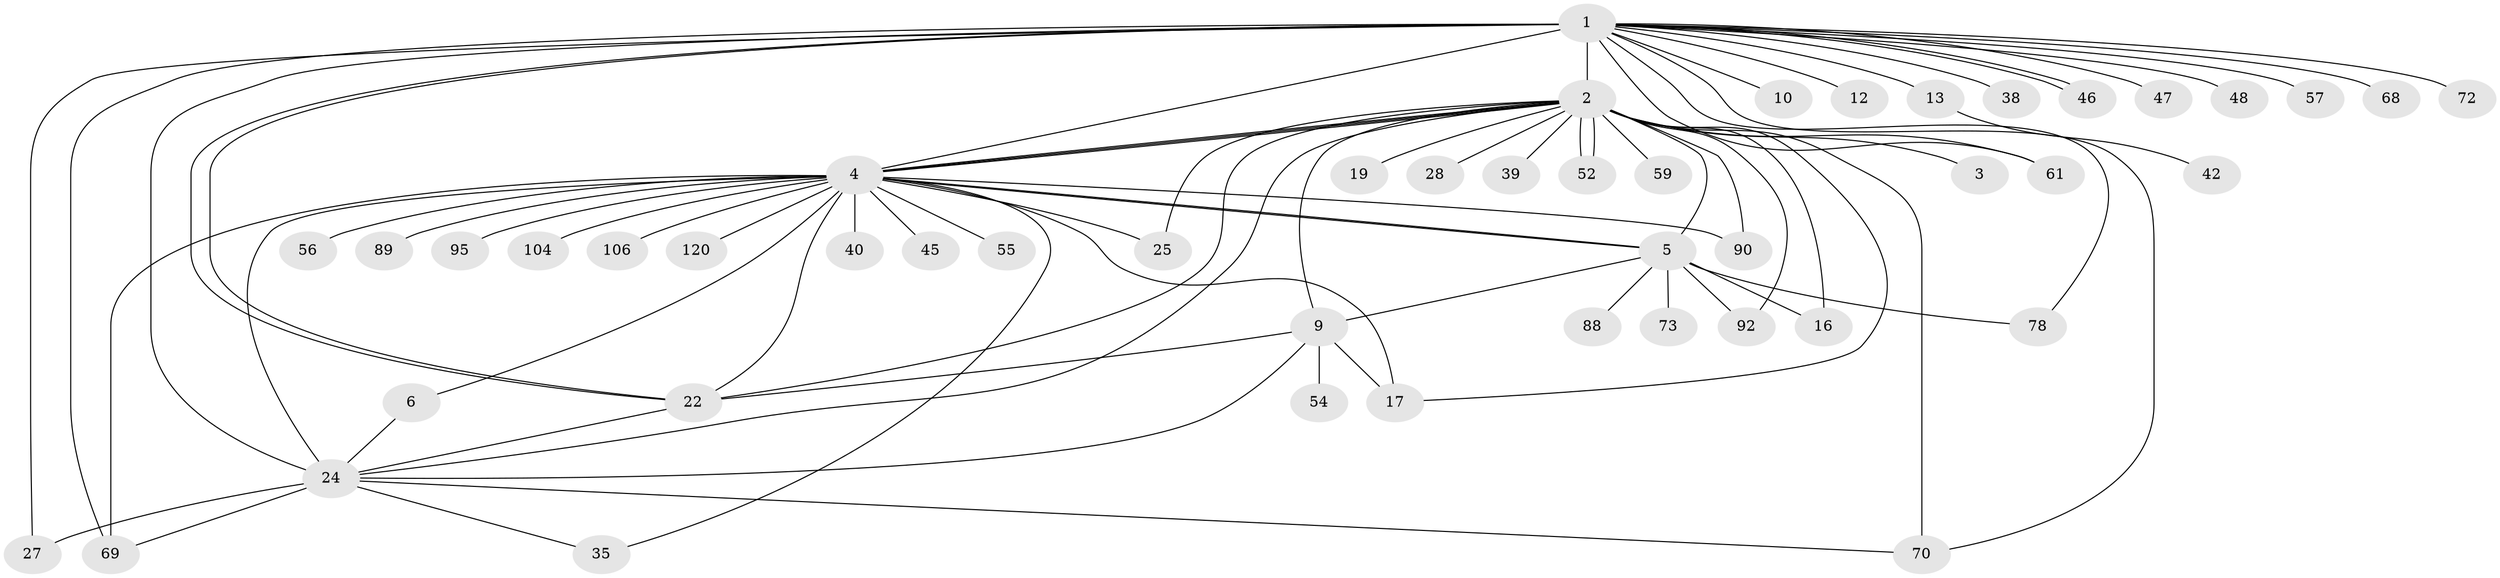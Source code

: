 // original degree distribution, {32: 0.008333333333333333, 30: 0.008333333333333333, 1: 0.475, 28: 0.008333333333333333, 14: 0.008333333333333333, 2: 0.25, 8: 0.025, 16: 0.008333333333333333, 5: 0.008333333333333333, 4: 0.041666666666666664, 9: 0.008333333333333333, 7: 0.025, 3: 0.11666666666666667, 6: 0.008333333333333333}
// Generated by graph-tools (version 1.1) at 2025/18/03/04/25 18:18:17]
// undirected, 48 vertices, 78 edges
graph export_dot {
graph [start="1"]
  node [color=gray90,style=filled];
  1 [super="+21+15"];
  2 [super="+8+30+7+53+84+67+107+116+101+32+14"];
  3;
  4 [super="+41"];
  5 [super="+18"];
  6 [super="+50"];
  9 [super="+87+112+11"];
  10;
  12 [super="+66"];
  13;
  16;
  17 [super="+26+117"];
  19 [super="+43"];
  22 [super="+62+75+29+31+36"];
  24 [super="+60+80+58"];
  25 [super="+33"];
  27 [super="+76"];
  28;
  35 [super="+114+51"];
  38;
  39;
  40;
  42;
  45;
  46 [super="+119"];
  47;
  48;
  52;
  54;
  55;
  56;
  57;
  59;
  61 [super="+63"];
  68;
  69 [super="+100"];
  70 [super="+118"];
  72;
  73;
  78;
  88 [super="+105"];
  89;
  90 [super="+115"];
  92 [super="+96+110"];
  95;
  104;
  106 [super="+113"];
  120;
  1 -- 2 [weight=5];
  1 -- 4;
  1 -- 10;
  1 -- 12;
  1 -- 13;
  1 -- 22 [weight=4];
  1 -- 22;
  1 -- 24 [weight=2];
  1 -- 27;
  1 -- 38;
  1 -- 46;
  1 -- 46;
  1 -- 47;
  1 -- 48;
  1 -- 57;
  1 -- 61;
  1 -- 68;
  1 -- 69;
  1 -- 70;
  1 -- 72;
  1 -- 78;
  2 -- 3;
  2 -- 4 [weight=2];
  2 -- 4;
  2 -- 4;
  2 -- 5 [weight=4];
  2 -- 22 [weight=4];
  2 -- 24 [weight=2];
  2 -- 25;
  2 -- 39;
  2 -- 52;
  2 -- 52;
  2 -- 70 [weight=2];
  2 -- 61 [weight=2];
  2 -- 28;
  2 -- 17;
  2 -- 19;
  2 -- 59;
  2 -- 92;
  2 -- 9;
  2 -- 16;
  2 -- 90;
  4 -- 5;
  4 -- 5;
  4 -- 6;
  4 -- 17;
  4 -- 35;
  4 -- 40;
  4 -- 45;
  4 -- 55;
  4 -- 56;
  4 -- 69 [weight=2];
  4 -- 89;
  4 -- 90;
  4 -- 95;
  4 -- 104;
  4 -- 106;
  4 -- 120;
  4 -- 24 [weight=3];
  4 -- 25;
  4 -- 22;
  5 -- 9 [weight=2];
  5 -- 16;
  5 -- 73;
  5 -- 78;
  5 -- 88;
  5 -- 92;
  6 -- 24;
  9 -- 54;
  9 -- 24;
  9 -- 22;
  9 -- 17;
  13 -- 42;
  22 -- 24;
  24 -- 35;
  24 -- 69;
  24 -- 27;
  24 -- 70;
}
